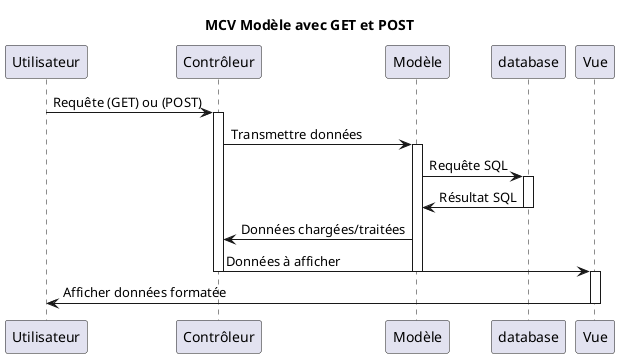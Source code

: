 @startuml

title MCV Modèle avec GET et POST

Utilisateur->Contrôleur: Requête (GET) ou (POST)
activate Contrôleur
Contrôleur->Modèle: Transmettre données
activate Modèle
Modèle->database: Requête SQL
activate database
database->Modèle: Résultat SQL
deactivate database 
Modèle->Contrôleur: Données chargées/traitées

Contrôleur->Vue: Données à afficher
deactivate Contrôleur

deactivate Modèle


activate Vue
Vue->Utilisateur: Afficher données formatée
deactivate Vue

@enduml